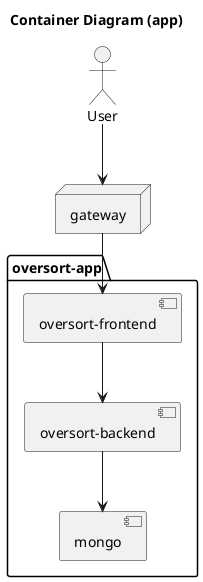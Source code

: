 @startuml

title Container Diagram (app)

actor User
node gateway

package "oversort-app" {
  [oversort-frontend]
  [oversort-backend]
  [mongo]
  [oversort-frontend] --> [oversort-backend]
  [oversort-backend] --> [mongo]

}

User --> [gateway]
[gateway] --> [oversort-frontend]

@enduml
